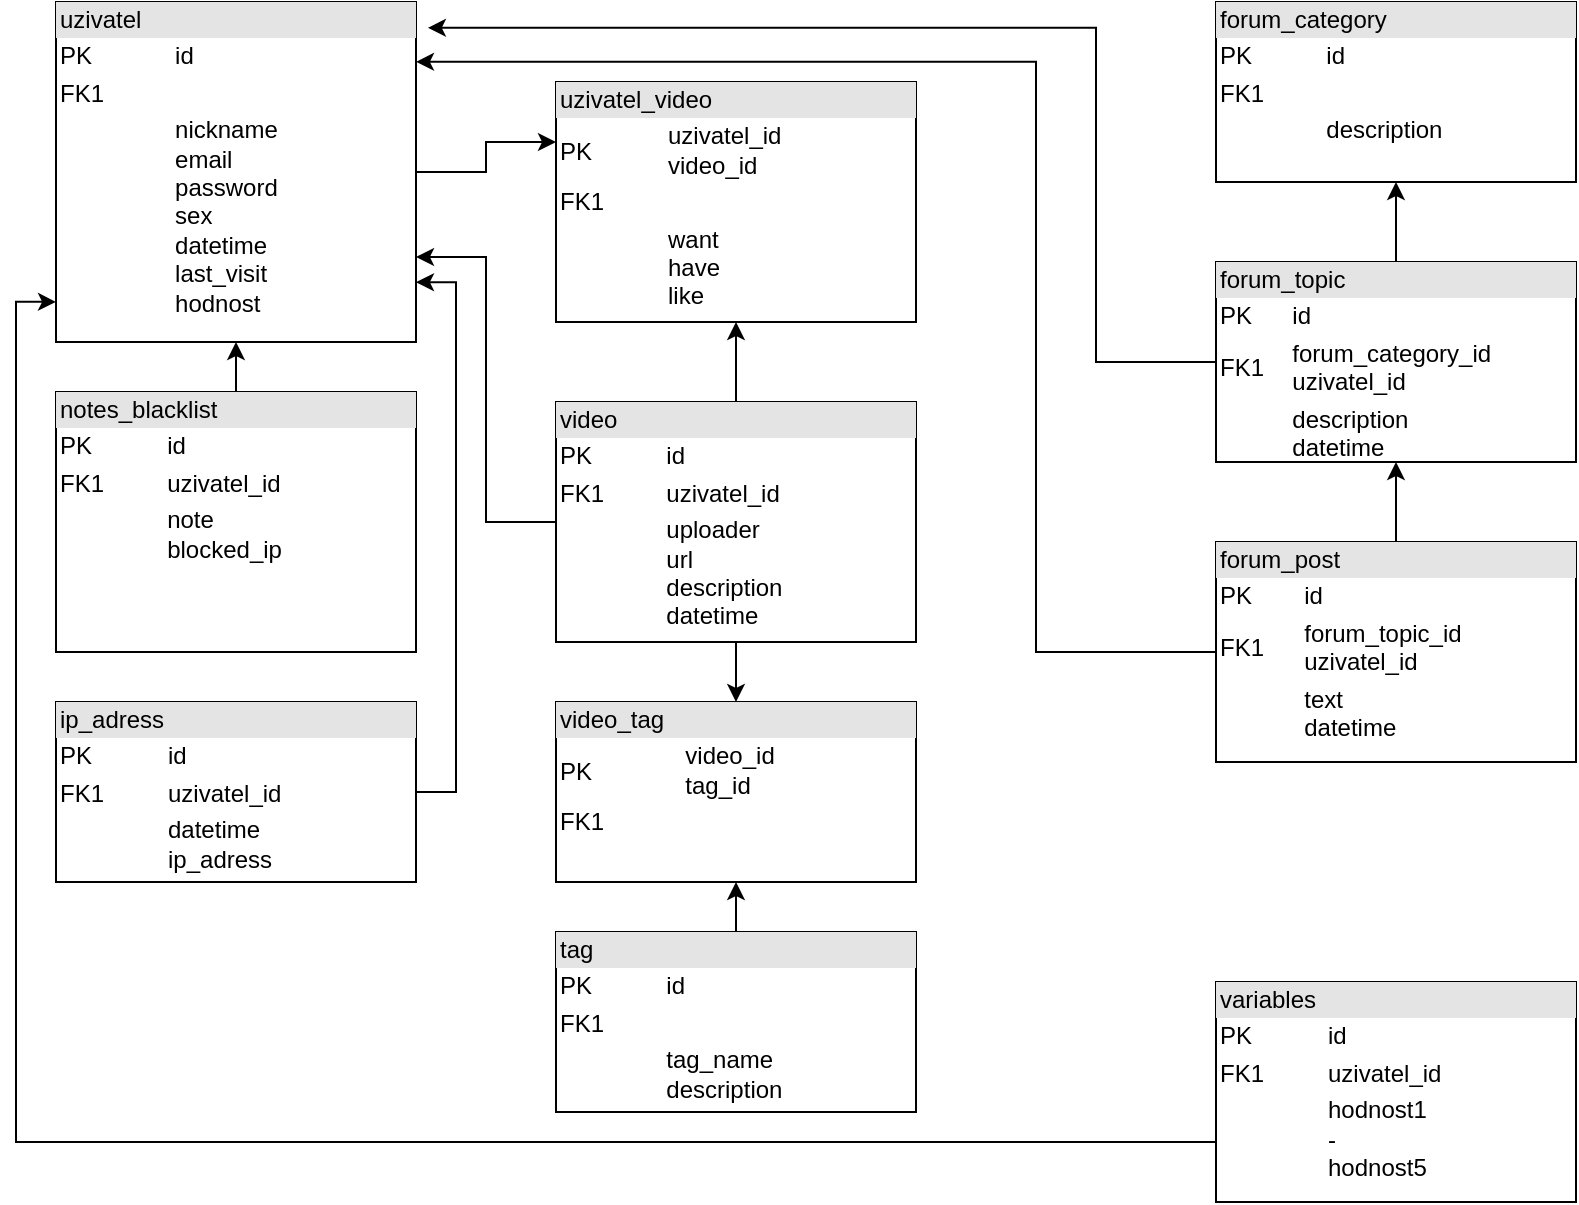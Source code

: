 <mxfile version="20.6.0" type="github">
  <diagram id="RxRgk9gxCJusj9o6Y9pw" name="Stránka-1">
    <mxGraphModel dx="868" dy="526" grid="1" gridSize="10" guides="1" tooltips="1" connect="1" arrows="1" fold="1" page="1" pageScale="1" pageWidth="827" pageHeight="1169" math="0" shadow="0">
      <root>
        <mxCell id="0" />
        <mxCell id="1" parent="0" />
        <mxCell id="XBWe7m-5KAtk57iyDc_2-16" style="edgeStyle=orthogonalEdgeStyle;rounded=0;orthogonalLoop=1;jettySize=auto;html=1;entryX=0;entryY=0.25;entryDx=0;entryDy=0;" parent="1" source="XBWe7m-5KAtk57iyDc_2-1" target="XBWe7m-5KAtk57iyDc_2-15" edge="1">
          <mxGeometry relative="1" as="geometry" />
        </mxCell>
        <mxCell id="XBWe7m-5KAtk57iyDc_2-1" value="&lt;div style=&quot;box-sizing:border-box;width:100%;background:#e4e4e4;padding:2px;&quot;&gt;uzivatel&lt;/div&gt;&lt;table style=&quot;width:100%;font-size:1em;&quot; cellpadding=&quot;2&quot; cellspacing=&quot;0&quot;&gt;&lt;tbody&gt;&lt;tr&gt;&lt;td&gt;PK&lt;/td&gt;&lt;td&gt;id&lt;/td&gt;&lt;/tr&gt;&lt;tr&gt;&lt;td&gt;FK1&lt;/td&gt;&lt;td&gt;&lt;br&gt;&lt;/td&gt;&lt;/tr&gt;&lt;tr&gt;&lt;td&gt;&lt;/td&gt;&lt;td&gt;nickname&lt;br&gt;email&lt;br&gt;password&lt;br&gt;sex&lt;br&gt;datetime&lt;br&gt;last_visit&lt;br&gt;hodnost&lt;br&gt;&lt;/td&gt;&lt;/tr&gt;&lt;/tbody&gt;&lt;/table&gt;" style="verticalAlign=top;align=left;overflow=fill;html=1;" parent="1" vertex="1">
          <mxGeometry x="40" y="30" width="180" height="170" as="geometry" />
        </mxCell>
        <mxCell id="XBWe7m-5KAtk57iyDc_2-2" value="&lt;div style=&quot;box-sizing:border-box;width:100%;background:#e4e4e4;padding:2px;&quot;&gt;forum_category&lt;/div&gt;&lt;table style=&quot;width:100%;font-size:1em;&quot; cellpadding=&quot;2&quot; cellspacing=&quot;0&quot;&gt;&lt;tbody&gt;&lt;tr&gt;&lt;td&gt;PK&lt;/td&gt;&lt;td&gt;id&lt;/td&gt;&lt;/tr&gt;&lt;tr&gt;&lt;td&gt;FK1&lt;/td&gt;&lt;td&gt;&lt;br&gt;&lt;/td&gt;&lt;/tr&gt;&lt;tr&gt;&lt;td&gt;&lt;/td&gt;&lt;td&gt;description&lt;/td&gt;&lt;/tr&gt;&lt;/tbody&gt;&lt;/table&gt;" style="verticalAlign=top;align=left;overflow=fill;html=1;" parent="1" vertex="1">
          <mxGeometry x="620" y="30" width="180" height="90" as="geometry" />
        </mxCell>
        <mxCell id="XBWe7m-5KAtk57iyDc_2-6" style="edgeStyle=orthogonalEdgeStyle;rounded=0;orthogonalLoop=1;jettySize=auto;html=1;exitX=0.5;exitY=0;exitDx=0;exitDy=0;entryX=0.5;entryY=1;entryDx=0;entryDy=0;" parent="1" source="XBWe7m-5KAtk57iyDc_2-3" target="XBWe7m-5KAtk57iyDc_2-2" edge="1">
          <mxGeometry relative="1" as="geometry" />
        </mxCell>
        <mxCell id="zqLznTKt4C3kLYdAVyAW-1" style="edgeStyle=orthogonalEdgeStyle;rounded=0;orthogonalLoop=1;jettySize=auto;html=1;entryX=1.033;entryY=0.076;entryDx=0;entryDy=0;entryPerimeter=0;" edge="1" parent="1" source="XBWe7m-5KAtk57iyDc_2-3" target="XBWe7m-5KAtk57iyDc_2-1">
          <mxGeometry relative="1" as="geometry">
            <Array as="points">
              <mxPoint x="560" y="210" />
              <mxPoint x="560" y="43" />
            </Array>
          </mxGeometry>
        </mxCell>
        <mxCell id="XBWe7m-5KAtk57iyDc_2-3" value="&lt;div style=&quot;box-sizing:border-box;width:100%;background:#e4e4e4;padding:2px;&quot;&gt;forum_topic&lt;/div&gt;&lt;table style=&quot;width:100%;font-size:1em;&quot; cellpadding=&quot;2&quot; cellspacing=&quot;0&quot;&gt;&lt;tbody&gt;&lt;tr&gt;&lt;td&gt;PK&lt;/td&gt;&lt;td&gt;id&lt;/td&gt;&lt;/tr&gt;&lt;tr&gt;&lt;td&gt;FK1&lt;/td&gt;&lt;td&gt;forum_category_id&lt;br&gt;uzivatel_id&lt;/td&gt;&lt;/tr&gt;&lt;tr&gt;&lt;td&gt;&lt;/td&gt;&lt;td&gt;description&lt;br&gt;datetime&lt;/td&gt;&lt;/tr&gt;&lt;/tbody&gt;&lt;/table&gt;" style="verticalAlign=top;align=left;overflow=fill;html=1;" parent="1" vertex="1">
          <mxGeometry x="620" y="160" width="180" height="100" as="geometry" />
        </mxCell>
        <mxCell id="XBWe7m-5KAtk57iyDc_2-12" style="edgeStyle=orthogonalEdgeStyle;rounded=0;orthogonalLoop=1;jettySize=auto;html=1;entryX=0.5;entryY=1;entryDx=0;entryDy=0;" parent="1" source="XBWe7m-5KAtk57iyDc_2-9" target="XBWe7m-5KAtk57iyDc_2-3" edge="1">
          <mxGeometry relative="1" as="geometry" />
        </mxCell>
        <mxCell id="zqLznTKt4C3kLYdAVyAW-2" style="edgeStyle=orthogonalEdgeStyle;rounded=0;orthogonalLoop=1;jettySize=auto;html=1;entryX=1;entryY=0.176;entryDx=0;entryDy=0;entryPerimeter=0;" edge="1" parent="1" source="XBWe7m-5KAtk57iyDc_2-9" target="XBWe7m-5KAtk57iyDc_2-1">
          <mxGeometry relative="1" as="geometry">
            <Array as="points">
              <mxPoint x="530" y="355" />
              <mxPoint x="530" y="60" />
            </Array>
          </mxGeometry>
        </mxCell>
        <mxCell id="XBWe7m-5KAtk57iyDc_2-9" value="&lt;div style=&quot;box-sizing:border-box;width:100%;background:#e4e4e4;padding:2px;&quot;&gt;forum_post&lt;br&gt;&lt;/div&gt;&lt;table style=&quot;font-size: 1em; background-color: initial; width: 176px;&quot; cellpadding=&quot;2&quot; cellspacing=&quot;0&quot;&gt;&lt;tbody&gt;&lt;tr&gt;&lt;td&gt;PK&lt;/td&gt;&lt;td&gt;id&lt;/td&gt;&lt;/tr&gt;&lt;tr&gt;&lt;td&gt;FK1&lt;/td&gt;&lt;td&gt;forum_topic_id&lt;br&gt;uzivatel_id&lt;/td&gt;&lt;/tr&gt;&lt;tr&gt;&lt;td&gt;&lt;/td&gt;&lt;td&gt;text&lt;br&gt;datetime&lt;/td&gt;&lt;/tr&gt;&lt;/tbody&gt;&lt;/table&gt;" style="verticalAlign=top;align=left;overflow=fill;html=1;" parent="1" vertex="1">
          <mxGeometry x="620" y="300" width="180" height="110" as="geometry" />
        </mxCell>
        <mxCell id="XBWe7m-5KAtk57iyDc_2-17" style="edgeStyle=orthogonalEdgeStyle;rounded=0;orthogonalLoop=1;jettySize=auto;html=1;entryX=0.5;entryY=1;entryDx=0;entryDy=0;" parent="1" source="XBWe7m-5KAtk57iyDc_2-13" target="XBWe7m-5KAtk57iyDc_2-15" edge="1">
          <mxGeometry relative="1" as="geometry" />
        </mxCell>
        <mxCell id="VhnaByd5oYkA1jOjsaV9-5" style="edgeStyle=orthogonalEdgeStyle;rounded=0;orthogonalLoop=1;jettySize=auto;html=1;entryX=1;entryY=0.75;entryDx=0;entryDy=0;" parent="1" source="XBWe7m-5KAtk57iyDc_2-13" target="XBWe7m-5KAtk57iyDc_2-1" edge="1">
          <mxGeometry relative="1" as="geometry" />
        </mxCell>
        <mxCell id="VhnaByd5oYkA1jOjsaV9-7" style="edgeStyle=orthogonalEdgeStyle;rounded=0;orthogonalLoop=1;jettySize=auto;html=1;entryX=0.5;entryY=0;entryDx=0;entryDy=0;" parent="1" source="XBWe7m-5KAtk57iyDc_2-13" target="VhnaByd5oYkA1jOjsaV9-6" edge="1">
          <mxGeometry relative="1" as="geometry" />
        </mxCell>
        <mxCell id="XBWe7m-5KAtk57iyDc_2-13" value="&lt;div style=&quot;box-sizing:border-box;width:100%;background:#e4e4e4;padding:2px;&quot;&gt;video&lt;/div&gt;&lt;table style=&quot;width:100%;font-size:1em;&quot; cellpadding=&quot;2&quot; cellspacing=&quot;0&quot;&gt;&lt;tbody&gt;&lt;tr&gt;&lt;td&gt;PK&lt;/td&gt;&lt;td&gt;id&lt;/td&gt;&lt;/tr&gt;&lt;tr&gt;&lt;td&gt;FK1&lt;/td&gt;&lt;td&gt;uzivatel_id&lt;/td&gt;&lt;/tr&gt;&lt;tr&gt;&lt;td&gt;&lt;/td&gt;&lt;td&gt;uploader&lt;br&gt;url&lt;br&gt;description&lt;br&gt;datetime&lt;/td&gt;&lt;/tr&gt;&lt;/tbody&gt;&lt;/table&gt;" style="verticalAlign=top;align=left;overflow=fill;html=1;" parent="1" vertex="1">
          <mxGeometry x="290" y="230" width="180" height="120" as="geometry" />
        </mxCell>
        <mxCell id="XBWe7m-5KAtk57iyDc_2-15" value="&lt;div style=&quot;box-sizing:border-box;width:100%;background:#e4e4e4;padding:2px;&quot;&gt;uzivatel_video&lt;/div&gt;&lt;table style=&quot;width:100%;font-size:1em;&quot; cellpadding=&quot;2&quot; cellspacing=&quot;0&quot;&gt;&lt;tbody&gt;&lt;tr&gt;&lt;td&gt;PK&lt;/td&gt;&lt;td&gt;uzivatel_id&lt;br&gt;video_id&lt;/td&gt;&lt;/tr&gt;&lt;tr&gt;&lt;td&gt;FK1&lt;/td&gt;&lt;td&gt;&lt;br&gt;&lt;/td&gt;&lt;/tr&gt;&lt;tr&gt;&lt;td&gt;&lt;/td&gt;&lt;td&gt;want&lt;br&gt;have&lt;br&gt;like&lt;/td&gt;&lt;/tr&gt;&lt;/tbody&gt;&lt;/table&gt;" style="verticalAlign=top;align=left;overflow=fill;html=1;" parent="1" vertex="1">
          <mxGeometry x="290" y="70" width="180" height="120" as="geometry" />
        </mxCell>
        <mxCell id="VhnaByd5oYkA1jOjsaV9-2" style="edgeStyle=orthogonalEdgeStyle;rounded=0;orthogonalLoop=1;jettySize=auto;html=1;entryX=0.5;entryY=1;entryDx=0;entryDy=0;" parent="1" source="VhnaByd5oYkA1jOjsaV9-1" target="XBWe7m-5KAtk57iyDc_2-1" edge="1">
          <mxGeometry relative="1" as="geometry" />
        </mxCell>
        <mxCell id="VhnaByd5oYkA1jOjsaV9-1" value="&lt;div style=&quot;box-sizing:border-box;width:100%;background:#e4e4e4;padding:2px;&quot;&gt;notes_blacklist&lt;/div&gt;&lt;table style=&quot;width:100%;font-size:1em;&quot; cellpadding=&quot;2&quot; cellspacing=&quot;0&quot;&gt;&lt;tbody&gt;&lt;tr&gt;&lt;td&gt;PK&lt;/td&gt;&lt;td&gt;id&lt;/td&gt;&lt;/tr&gt;&lt;tr&gt;&lt;td&gt;FK1&lt;/td&gt;&lt;td&gt;uzivatel_id&lt;/td&gt;&lt;/tr&gt;&lt;tr&gt;&lt;td&gt;&lt;/td&gt;&lt;td&gt;note&lt;br&gt;blocked_ip&lt;/td&gt;&lt;/tr&gt;&lt;/tbody&gt;&lt;/table&gt;" style="verticalAlign=top;align=left;overflow=fill;html=1;" parent="1" vertex="1">
          <mxGeometry x="40" y="225" width="180" height="130" as="geometry" />
        </mxCell>
        <mxCell id="VhnaByd5oYkA1jOjsaV9-8" value="" style="edgeStyle=orthogonalEdgeStyle;rounded=0;orthogonalLoop=1;jettySize=auto;html=1;" parent="1" source="VhnaByd5oYkA1jOjsaV9-3" target="VhnaByd5oYkA1jOjsaV9-6" edge="1">
          <mxGeometry relative="1" as="geometry" />
        </mxCell>
        <mxCell id="VhnaByd5oYkA1jOjsaV9-3" value="&lt;div style=&quot;box-sizing:border-box;width:100%;background:#e4e4e4;padding:2px;&quot;&gt;tag&lt;/div&gt;&lt;table style=&quot;width:100%;font-size:1em;&quot; cellpadding=&quot;2&quot; cellspacing=&quot;0&quot;&gt;&lt;tbody&gt;&lt;tr&gt;&lt;td&gt;PK&lt;/td&gt;&lt;td&gt;id&lt;/td&gt;&lt;/tr&gt;&lt;tr&gt;&lt;td&gt;FK1&lt;/td&gt;&lt;td&gt;&lt;br&gt;&lt;/td&gt;&lt;/tr&gt;&lt;tr&gt;&lt;td&gt;&lt;/td&gt;&lt;td&gt;tag_name&lt;br&gt;description&lt;/td&gt;&lt;/tr&gt;&lt;/tbody&gt;&lt;/table&gt;" style="verticalAlign=top;align=left;overflow=fill;html=1;" parent="1" vertex="1">
          <mxGeometry x="290" y="495" width="180" height="90" as="geometry" />
        </mxCell>
        <mxCell id="VhnaByd5oYkA1jOjsaV9-6" value="&lt;div style=&quot;box-sizing:border-box;width:100%;background:#e4e4e4;padding:2px;&quot;&gt;video_tag&lt;/div&gt;&lt;table style=&quot;width:100%;font-size:1em;&quot; cellpadding=&quot;2&quot; cellspacing=&quot;0&quot;&gt;&lt;tbody&gt;&lt;tr&gt;&lt;td&gt;PK&lt;/td&gt;&lt;td&gt;video_id&lt;br&gt;tag_id&lt;/td&gt;&lt;/tr&gt;&lt;tr&gt;&lt;td&gt;FK1&lt;/td&gt;&lt;td&gt;&lt;br&gt;&lt;/td&gt;&lt;/tr&gt;&lt;tr&gt;&lt;td&gt;&lt;/td&gt;&lt;td&gt;&lt;br&gt;&lt;/td&gt;&lt;/tr&gt;&lt;/tbody&gt;&lt;/table&gt;" style="verticalAlign=top;align=left;overflow=fill;html=1;" parent="1" vertex="1">
          <mxGeometry x="290" y="380" width="180" height="90" as="geometry" />
        </mxCell>
        <mxCell id="zqLznTKt4C3kLYdAVyAW-3" style="edgeStyle=orthogonalEdgeStyle;rounded=0;orthogonalLoop=1;jettySize=auto;html=1;entryX=1;entryY=0.824;entryDx=0;entryDy=0;entryPerimeter=0;" edge="1" parent="1" source="VhnaByd5oYkA1jOjsaV9-9" target="XBWe7m-5KAtk57iyDc_2-1">
          <mxGeometry relative="1" as="geometry">
            <Array as="points">
              <mxPoint x="240" y="425" />
              <mxPoint x="240" y="170" />
            </Array>
          </mxGeometry>
        </mxCell>
        <mxCell id="VhnaByd5oYkA1jOjsaV9-9" value="&lt;div style=&quot;box-sizing:border-box;width:100%;background:#e4e4e4;padding:2px;&quot;&gt;ip_adress&lt;/div&gt;&lt;table style=&quot;width:100%;font-size:1em;&quot; cellpadding=&quot;2&quot; cellspacing=&quot;0&quot;&gt;&lt;tbody&gt;&lt;tr&gt;&lt;td&gt;PK&lt;/td&gt;&lt;td&gt;id&lt;/td&gt;&lt;/tr&gt;&lt;tr&gt;&lt;td&gt;FK1&lt;/td&gt;&lt;td&gt;uzivatel_id&lt;/td&gt;&lt;/tr&gt;&lt;tr&gt;&lt;td&gt;&lt;/td&gt;&lt;td&gt;datetime&lt;br&gt;ip_adress&lt;/td&gt;&lt;/tr&gt;&lt;/tbody&gt;&lt;/table&gt;" style="verticalAlign=top;align=left;overflow=fill;html=1;" parent="1" vertex="1">
          <mxGeometry x="40" y="380" width="180" height="90" as="geometry" />
        </mxCell>
        <mxCell id="zqLznTKt4C3kLYdAVyAW-5" style="edgeStyle=orthogonalEdgeStyle;rounded=0;orthogonalLoop=1;jettySize=auto;html=1;entryX=0;entryY=0.882;entryDx=0;entryDy=0;entryPerimeter=0;" edge="1" parent="1" source="zqLznTKt4C3kLYdAVyAW-4" target="XBWe7m-5KAtk57iyDc_2-1">
          <mxGeometry relative="1" as="geometry">
            <Array as="points">
              <mxPoint x="20" y="600" />
              <mxPoint x="20" y="180" />
            </Array>
          </mxGeometry>
        </mxCell>
        <mxCell id="zqLznTKt4C3kLYdAVyAW-4" value="&lt;div style=&quot;box-sizing:border-box;width:100%;background:#e4e4e4;padding:2px;&quot;&gt;variables&lt;/div&gt;&lt;table style=&quot;width:100%;font-size:1em;&quot; cellpadding=&quot;2&quot; cellspacing=&quot;0&quot;&gt;&lt;tbody&gt;&lt;tr&gt;&lt;td&gt;PK&lt;/td&gt;&lt;td&gt;id&lt;/td&gt;&lt;/tr&gt;&lt;tr&gt;&lt;td&gt;FK1&lt;/td&gt;&lt;td&gt;uzivatel_id&lt;/td&gt;&lt;/tr&gt;&lt;tr&gt;&lt;td&gt;&lt;/td&gt;&lt;td&gt;hodnost1&lt;br&gt;-&lt;br&gt;hodnost5&lt;/td&gt;&lt;/tr&gt;&lt;/tbody&gt;&lt;/table&gt;" style="verticalAlign=top;align=left;overflow=fill;html=1;" vertex="1" parent="1">
          <mxGeometry x="620" y="520" width="180" height="110" as="geometry" />
        </mxCell>
      </root>
    </mxGraphModel>
  </diagram>
</mxfile>
